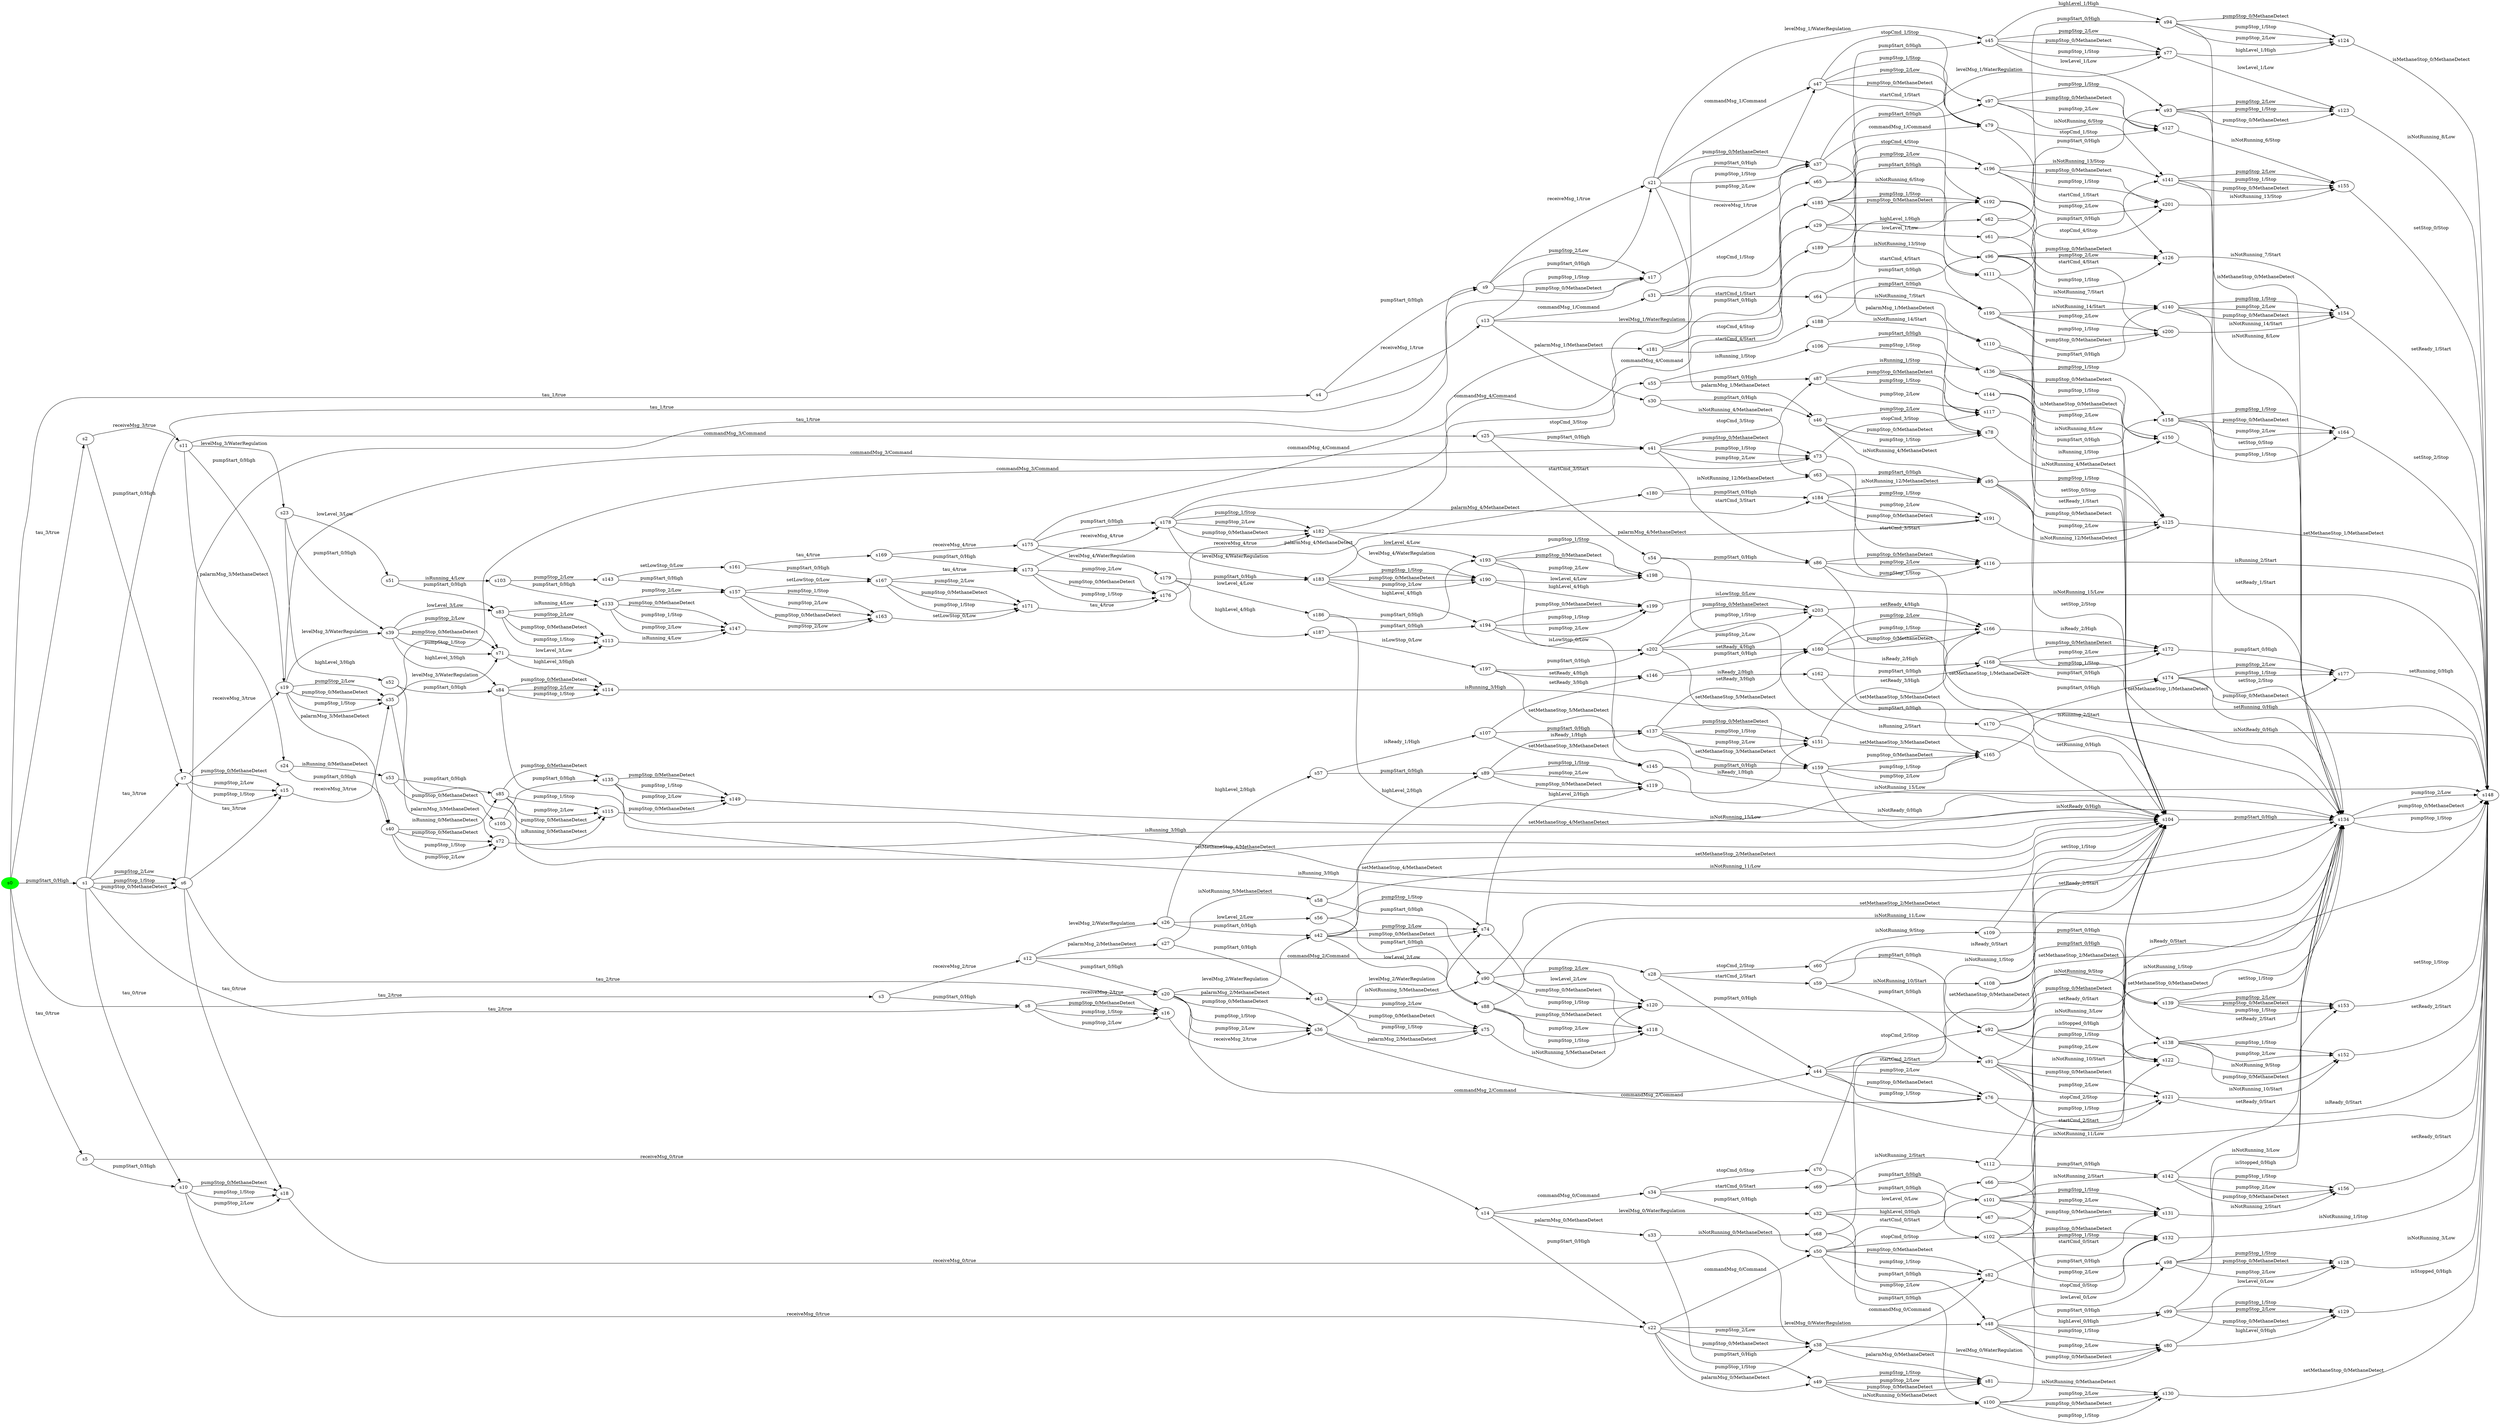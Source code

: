 digraph G {
rankdir=LR;
state0[ label = "s0", style=filled, color=green ];
state1 [ label = "s31" ];
state1 -> state2 [ label=" startCmd_1/Start " ];
state1 -> state3 [ label=" pumpStart_0/High " ];
state1 -> state4 [ label=" stopCmd_1/Stop " ];
state5 [ label = "s30" ];
state5 -> state6 [ label=" isNotRunning_4/MethaneDetect " ];
state5 -> state7 [ label=" pumpStart_0/High " ];
state8 [ label = "s33" ];
state8 -> state9 [ label=" isNotRunning_0/MethaneDetect " ];
state8 -> state10 [ label=" pumpStart_0/High " ];
state11 [ label = "s32" ];
state11 -> state12 [ label=" pumpStart_0/High " ];
state11 -> state13 [ label=" highLevel_0/High " ];
state11 -> state14 [ label=" lowLevel_0/Low " ];
state15 [ label = "s35" ];
state15 -> state16 [ label=" palarmMsg_3/MethaneDetect " ];
state15 -> state17 [ label=" levelMsg_3/WaterRegulation " ];
state15 -> state18 [ label=" commandMsg_3/Command " ];
state19 [ label = "s34" ];
state19 -> state20 [ label=" startCmd_0/Start " ];
state19 -> state21 [ label=" pumpStart_0/High " ];
state19 -> state22 [ label=" stopCmd_0/Stop " ];
state23 [ label = "s37" ];
state23 -> state24 [ label=" palarmMsg_1/MethaneDetect " ];
state23 -> state25 [ label=" levelMsg_1/WaterRegulation " ];
state23 -> state26 [ label=" commandMsg_1/Command " ];
state27 [ label = "s36" ];
state27 -> state28 [ label=" levelMsg_2/WaterRegulation " ];
state27 -> state29 [ label=" commandMsg_2/Command " ];
state27 -> state30 [ label=" palarmMsg_2/MethaneDetect " ];
state31 [ label = "s39" ];
state31 -> state32 [ label=" highLevel_3/High " ];
state31 -> state33 [ label=" lowLevel_3/Low " ];
state31 -> state17 [ label=" pumpStop_1/Stop " ];
state31 -> state17 [ label=" pumpStop_2/Low " ];
state31 -> state17 [ label=" pumpStop_0/MethaneDetect " ];
state34 [ label = "s38" ];
state34 -> state35 [ label=" levelMsg_0/WaterRegulation " ];
state34 -> state36 [ label=" commandMsg_0/Command " ];
state34 -> state37 [ label=" palarmMsg_0/MethaneDetect " ];
state0 -> state38 [ label=" tau_0/true " ];
state0 -> state39 [ label=" tau_2/true " ];
state0 -> state40 [ label=" tau_1/true " ];
state0 -> state41 [ label=" tau_3/true " ];
state0 -> state42 [ label=" pumpStart_0/High " ];
state42 [ label = "s1" ];
state42 -> state43 [ label=" tau_1/true " ];
state42 -> state44 [ label=" tau_2/true " ];
state42 -> state45 [ label=" tau_3/true " ];
state42 -> state46 [ label=" pumpStop_1/Stop " ];
state42 -> state46 [ label=" pumpStop_0/MethaneDetect " ];
state42 -> state46 [ label=" pumpStop_2/Low " ];
state42 -> state47 [ label=" tau_0/true " ];
state41 [ label = "s2" ];
state41 -> state45 [ label=" pumpStart_0/High " ];
state41 -> state48 [ label=" receiveMsg_3/true " ];
state39 [ label = "s3" ];
state39 -> state44 [ label=" pumpStart_0/High " ];
state39 -> state49 [ label=" receiveMsg_2/true " ];
state40 [ label = "s4" ];
state40 -> state43 [ label=" pumpStart_0/High " ];
state40 -> state50 [ label=" receiveMsg_1/true " ];
state38 [ label = "s5" ];
state38 -> state47 [ label=" pumpStart_0/High " ];
state38 -> state51 [ label=" receiveMsg_0/true " ];
state46 [ label = "s6" ];
state46 -> state52 [ label=" tau_1/true " ];
state46 -> state53 [ label=" tau_0/true " ];
state46 -> state54 [ label=" tau_2/true " ];
state46 -> state55 [ label=" tau_3/true " ];
state45 [ label = "s7" ];
state45 -> state55 [ label=" pumpStop_0/MethaneDetect " ];
state45 -> state55 [ label=" pumpStop_2/Low " ];
state45 -> state55 [ label=" pumpStop_1/Stop " ];
state45 -> state56 [ label=" receiveMsg_3/true " ];
state44 [ label = "s8" ];
state44 -> state57 [ label=" receiveMsg_2/true " ];
state44 -> state54 [ label=" pumpStop_2/Low " ];
state44 -> state54 [ label=" pumpStop_0/MethaneDetect " ];
state44 -> state54 [ label=" pumpStop_1/Stop " ];
state43 [ label = "s9" ];
state43 -> state58 [ label=" receiveMsg_1/true " ];
state43 -> state52 [ label=" pumpStop_2/Low " ];
state43 -> state52 [ label=" pumpStop_1/Stop " ];
state43 -> state52 [ label=" pumpStop_0/MethaneDetect " ];
state59 [ label = "s40" ];
state59 -> state60 [ label=" isRunning_0/MethaneDetect " ];
state59 -> state16 [ label=" pumpStop_2/Low " ];
state59 -> state16 [ label=" pumpStop_0/MethaneDetect " ];
state59 -> state16 [ label=" pumpStop_1/Stop " ];
state61 [ label = "s42" ];
state61 -> state28 [ label=" pumpStop_1/Stop " ];
state61 -> state28 [ label=" pumpStop_2/Low " ];
state61 -> state28 [ label=" pumpStop_0/MethaneDetect " ];
state61 -> state62 [ label=" highLevel_2/High " ];
state61 -> state63 [ label=" lowLevel_2/Low " ];
state64 [ label = "s41" ];
state64 -> state65 [ label=" stopCmd_3/Stop " ];
state64 -> state66 [ label=" startCmd_3/Start " ];
state64 -> state18 [ label=" pumpStop_2/Low " ];
state64 -> state18 [ label=" pumpStop_0/MethaneDetect " ];
state64 -> state18 [ label=" pumpStop_1/Stop " ];
state67 [ label = "s44" ];
state67 -> state68 [ label=" startCmd_2/Start " ];
state67 -> state29 [ label=" pumpStop_1/Stop " ];
state67 -> state29 [ label=" pumpStop_2/Low " ];
state67 -> state29 [ label=" pumpStop_0/MethaneDetect " ];
state67 -> state69 [ label=" stopCmd_2/Stop " ];
state70 [ label = "s43" ];
state70 -> state71 [ label=" isNotRunning_5/MethaneDetect " ];
state70 -> state30 [ label=" pumpStop_1/Stop " ];
state70 -> state30 [ label=" pumpStop_2/Low " ];
state70 -> state30 [ label=" pumpStop_0/MethaneDetect " ];
state7 [ label = "s46" ];
state7 -> state24 [ label=" pumpStop_2/Low " ];
state7 -> state24 [ label=" pumpStop_0/MethaneDetect " ];
state7 -> state24 [ label=" pumpStop_1/Stop " ];
state7 -> state72 [ label=" isNotRunning_4/MethaneDetect " ];
state73 [ label = "s45" ];
state73 -> state74 [ label=" lowLevel_1/Low " ];
state73 -> state25 [ label=" pumpStop_0/MethaneDetect " ];
state73 -> state25 [ label=" pumpStop_1/Stop " ];
state73 -> state25 [ label=" pumpStop_2/Low " ];
state73 -> state75 [ label=" highLevel_1/High " ];
state12 [ label = "s48" ];
state12 -> state35 [ label=" pumpStop_1/Stop " ];
state12 -> state35 [ label=" pumpStop_2/Low " ];
state12 -> state35 [ label=" pumpStop_0/MethaneDetect " ];
state12 -> state76 [ label=" highLevel_0/High " ];
state12 -> state77 [ label=" lowLevel_0/Low " ];
state3 [ label = "s47" ];
state3 -> state78 [ label=" stopCmd_1/Stop " ];
state3 -> state79 [ label=" startCmd_1/Start " ];
state3 -> state26 [ label=" pumpStop_2/Low " ];
state3 -> state26 [ label=" pumpStop_0/MethaneDetect " ];
state3 -> state26 [ label=" pumpStop_1/Stop " ];
state10 [ label = "s49" ];
state10 -> state80 [ label=" isNotRunning_0/MethaneDetect " ];
state10 -> state37 [ label=" pumpStop_1/Stop " ];
state10 -> state37 [ label=" pumpStop_2/Low " ];
state10 -> state37 [ label=" pumpStop_0/MethaneDetect " ];
state81 [ label = "s51" ];
state81 -> state82 [ label=" isRunning_4/Low " ];
state81 -> state33 [ label=" pumpStart_0/High " ];
state21 [ label = "s50" ];
state21 -> state36 [ label=" pumpStop_2/Low " ];
state21 -> state36 [ label=" pumpStop_0/MethaneDetect " ];
state21 -> state36 [ label=" pumpStop_1/Stop " ];
state21 -> state83 [ label=" startCmd_0/Start " ];
state21 -> state84 [ label=" stopCmd_0/Stop " ];
state85 [ label = "s53" ];
state85 -> state86 [ label=" pumpStop_0/MethaneDetect " ];
state85 -> state60 [ label=" pumpStart_0/High " ];
state87 [ label = "s52" ];
state87 -> state32 [ label=" pumpStart_0/High " ];
state87 -> state88 [ label=" isRunning_3/High " ];
state89 [ label = "s55" ];
state89 -> state65 [ label=" pumpStart_0/High " ];
state89 -> state90 [ label=" isRunning_1/Stop " ];
state91 [ label = "s54" ];
state91 -> state66 [ label=" pumpStart_0/High " ];
state91 -> state88 [ label=" isRunning_2/Start " ];
state92 [ label = "s57" ];
state92 -> state62 [ label=" pumpStart_0/High " ];
state92 -> state93 [ label=" isReady_1/High " ];
state94 [ label = "s202" ];
state94 -> state95 [ label=" setMethaneStop_5/MethaneDetect " ];
state94 -> state96 [ label=" setReady_4/High " ];
state94 -> state97 [ label=" pumpStop_1/Stop " ];
state94 -> state97 [ label=" pumpStop_2/Low " ];
state94 -> state97 [ label=" pumpStop_0/MethaneDetect " ];
state98 [ label = "s56" ];
state98 -> state88 [ label=" isNotRunning_11/Low " ];
state98 -> state63 [ label=" pumpStart_0/High " ];
state99 [ label = "s201" ];
state99 -> state100 [ label=" isNotRunning_13/Stop " ];
state101 [ label = "s59" ];
state101 -> state68 [ label=" pumpStart_0/High " ];
state101 -> state88 [ label=" isReady_0/Start " ];
state101 -> state102 [ label=" isNotRunning_10/Start " ];
state97 [ label = "s203" ];
state97 -> state103 [ label=" setMethaneStop_5/MethaneDetect " ];
state97 -> state104 [ label=" setReady_4/High " ];
state105 [ label = "s58" ];
state105 -> state71 [ label=" pumpStart_0/High " ];
state105 -> state88 [ label=" setMethaneStop_2/MethaneDetect " ];
state106 [ label = "s200" ];
state106 -> state107 [ label=" isNotRunning_14/Start " ];
state108 [ label = "s60" ];
state108 -> state69 [ label=" pumpStart_0/High " ];
state108 -> state109 [ label=" isNotRunning_9/Stop " ];
state110 [ label = "s62" ];
state110 -> state75 [ label=" pumpStart_0/High " ];
state110 -> state88 [ label=" isMethaneStop_0/MethaneDetect " ];
state111 [ label = "s61" ];
state111 -> state88 [ label=" isNotRunning_8/Low " ];
state111 -> state74 [ label=" pumpStart_0/High " ];
state2 [ label = "s64" ];
state2 -> state79 [ label=" pumpStart_0/High " ];
state2 -> state112 [ label=" isNotRunning_7/Start " ];
state6 [ label = "s63" ];
state6 -> state72 [ label=" pumpStart_0/High " ];
state6 -> state88 [ label=" setMethaneStop_1/MethaneDetect " ];
state14 [ label = "s66" ];
state14 -> state77 [ label=" pumpStart_0/High " ];
state14 -> state88 [ label=" isNotRunning_3/Low " ];
state4 [ label = "s65" ];
state4 -> state78 [ label=" pumpStart_0/High " ];
state4 -> state113 [ label=" isNotRunning_6/Stop " ];
state9 [ label = "s68" ];
state9 -> state80 [ label=" pumpStart_0/High " ];
state9 -> state88 [ label=" setMethaneStop_0/MethaneDetect " ];
state13 [ label = "s67" ];
state13 -> state76 [ label=" pumpStart_0/High " ];
state13 -> state88 [ label=" isStopped_0/High " ];
state20 [ label = "s69" ];
state20 -> state114 [ label=" isNotRunning_2/Start " ];
state20 -> state83 [ label=" pumpStart_0/High " ];
state112 [ label = "s110" ];
state112 -> state88 [ label=" setReady_1/Start " ];
state112 -> state115 [ label=" pumpStart_0/High " ];
state114 [ label = "s112" ];
state114 -> state88 [ label=" setReady_0/Start " ];
state114 -> state116 [ label=" pumpStart_0/High " ];
state113 [ label = "s111" ];
state113 -> state88 [ label=" setStop_0/Stop " ];
state113 -> state117 [ label=" pumpStart_0/High " ];
state17 [ label = "s71" ];
state17 -> state118 [ label=" highLevel_3/High " ];
state17 -> state119 [ label=" lowLevel_3/Low " ];
state22 [ label = "s70" ];
state22 -> state88 [ label=" isNotRunning_1/Stop " ];
state22 -> state84 [ label=" pumpStart_0/High " ];
state18 [ label = "s73" ];
state18 -> state120 [ label=" stopCmd_3/Stop " ];
state18 -> state121 [ label=" startCmd_3/Start " ];
state16 [ label = "s72" ];
state16 -> state122 [ label=" isRunning_0/MethaneDetect " ];
state30 [ label = "s75" ];
state30 -> state123 [ label=" isNotRunning_5/MethaneDetect " ];
state93 [ label = "s107" ];
state93 -> state124 [ label=" setReady_3/High " ];
state93 -> state125 [ label=" setMethaneStop_3/MethaneDetect " ];
state93 -> state126 [ label=" pumpStart_0/High " ];
state28 [ label = "s74" ];
state28 -> state127 [ label=" lowLevel_2/Low " ];
state28 -> state128 [ label=" highLevel_2/High " ];
state90 [ label = "s106" ];
state90 -> state129 [ label=" pumpStart_0/High " ];
state90 -> state130 [ label=" pumpStop_1/Stop " ];
state109 [ label = "s109" ];
state109 -> state88 [ label=" setStop_1/Stop " ];
state109 -> state131 [ label=" pumpStart_0/High " ];
state25 [ label = "s77" ];
state25 -> state132 [ label=" highLevel_1/High " ];
state25 -> state133 [ label=" lowLevel_1/Low " ];
state29 [ label = "s76" ];
state29 -> state134 [ label=" stopCmd_2/Stop " ];
state29 -> state135 [ label=" startCmd_2/Start " ];
state102 [ label = "s108" ];
state102 -> state88 [ label=" setReady_2/Start " ];
state102 -> state136 [ label=" pumpStart_0/High " ];
state82 [ label = "s103" ];
state82 -> state137 [ label=" pumpStop_2/Low " ];
state82 -> state138 [ label=" pumpStart_0/High " ];
state26 [ label = "s79" ];
state26 -> state139 [ label=" startCmd_1/Start " ];
state26 -> state140 [ label=" stopCmd_1/Stop " ];
state24 [ label = "s78" ];
state24 -> state141 [ label=" isNotRunning_4/MethaneDetect " ];
state84 [ label = "s102" ];
state84 -> state142 [ label=" pumpStop_1/Stop " ];
state84 -> state142 [ label=" pumpStop_2/Low " ];
state84 -> state142 [ label=" pumpStop_0/MethaneDetect " ];
state84 -> state143 [ label=" isNotRunning_1/Stop " ];
state86 [ label = "s105" ];
state86 -> state88 [ label=" setMethaneStop_4/MethaneDetect " ];
state86 -> state144 [ label=" pumpStart_0/High " ];
state88 [ label = "s104" ];
state88 -> state143 [ label=" pumpStart_0/High " ];
state35 [ label = "s80" ];
state35 -> state145 [ label=" lowLevel_0/Low " ];
state35 -> state146 [ label=" highLevel_0/High " ];
state83 [ label = "s101" ];
state83 -> state147 [ label=" pumpStop_1/Stop " ];
state83 -> state147 [ label=" pumpStop_2/Low " ];
state83 -> state147 [ label=" pumpStop_0/MethaneDetect " ];
state83 -> state116 [ label=" isNotRunning_2/Start " ];
state80 [ label = "s100" ];
state80 -> state148 [ label=" pumpStop_1/Stop " ];
state80 -> state148 [ label=" pumpStop_2/Low " ];
state80 -> state148 [ label=" pumpStop_0/MethaneDetect " ];
state80 -> state143 [ label=" setMethaneStop_0/MethaneDetect " ];
state36 [ label = "s82" ];
state36 -> state142 [ label=" stopCmd_0/Stop " ];
state36 -> state147 [ label=" startCmd_0/Start " ];
state37 [ label = "s81" ];
state37 -> state148 [ label=" isNotRunning_0/MethaneDetect " ];
state32 [ label = "s84" ];
state32 -> state118 [ label=" pumpStop_2/Low " ];
state32 -> state118 [ label=" pumpStop_1/Stop " ];
state32 -> state118 [ label=" pumpStop_0/MethaneDetect " ];
state32 -> state143 [ label=" isRunning_3/High " ];
state33 [ label = "s83" ];
state33 -> state138 [ label=" isRunning_4/Low " ];
state33 -> state119 [ label=" pumpStop_2/Low " ];
state33 -> state119 [ label=" pumpStop_0/MethaneDetect " ];
state33 -> state119 [ label=" pumpStop_1/Stop " ];
state66 [ label = "s86" ];
state66 -> state121 [ label=" pumpStop_1/Stop " ];
state66 -> state121 [ label=" pumpStop_0/MethaneDetect " ];
state66 -> state121 [ label=" pumpStop_2/Low " ];
state66 -> state143 [ label=" isRunning_2/Start " ];
state60 [ label = "s85" ];
state60 -> state122 [ label=" pumpStop_1/Stop " ];
state60 -> state122 [ label=" pumpStop_2/Low " ];
state60 -> state122 [ label=" pumpStop_0/MethaneDetect " ];
state60 -> state144 [ label=" pumpStop_0/MethaneDetect " ];
state63 [ label = "s88" ];
state63 -> state143 [ label=" isNotRunning_11/Low " ];
state63 -> state127 [ label=" pumpStop_0/MethaneDetect " ];
state63 -> state127 [ label=" pumpStop_2/Low " ];
state63 -> state127 [ label=" pumpStop_1/Stop " ];
state65 [ label = "s87" ];
state65 -> state129 [ label=" isRunning_1/Stop " ];
state65 -> state120 [ label=" pumpStop_1/Stop " ];
state65 -> state120 [ label=" pumpStop_2/Low " ];
state65 -> state120 [ label=" pumpStop_0/MethaneDetect " ];
state62 [ label = "s89" ];
state62 -> state126 [ label=" isReady_1/High " ];
state62 -> state128 [ label=" pumpStop_2/Low " ];
state62 -> state128 [ label=" pumpStop_0/MethaneDetect " ];
state62 -> state128 [ label=" pumpStop_1/Stop " ];
state142 [ label = "s132" ];
state142 -> state149 [ label=" isNotRunning_1/Stop " ];
state147 [ label = "s131" ];
state147 -> state150 [ label=" isNotRunning_2/Start " ];
state143 [ label = "s134" ];
state143 -> state149 [ label=" pumpStop_2/Low " ];
state143 -> state149 [ label=" pumpStop_0/MethaneDetect " ];
state143 -> state149 [ label=" pumpStop_1/Stop " ];
state68 [ label = "s91" ];
state68 -> state143 [ label=" isReady_0/Start " ];
state68 -> state136 [ label=" isNotRunning_10/Start " ];
state68 -> state135 [ label=" pumpStop_0/MethaneDetect " ];
state68 -> state135 [ label=" pumpStop_2/Low " ];
state68 -> state135 [ label=" pumpStop_1/Stop " ];
state138 [ label = "s133" ];
state138 -> state151 [ label=" pumpStop_0/MethaneDetect " ];
state138 -> state151 [ label=" pumpStop_1/Stop " ];
state138 -> state151 [ label=" pumpStop_2/Low " ];
state138 -> state152 [ label=" pumpStop_2/Low " ];
state71 [ label = "s90" ];
state71 -> state123 [ label=" pumpStop_1/Stop " ];
state71 -> state123 [ label=" pumpStop_2/Low " ];
state71 -> state123 [ label=" pumpStop_0/MethaneDetect " ];
state71 -> state143 [ label=" setMethaneStop_2/MethaneDetect " ];
state74 [ label = "s93" ];
state74 -> state143 [ label=" isNotRunning_8/Low " ];
state74 -> state133 [ label=" pumpStop_0/MethaneDetect " ];
state74 -> state133 [ label=" pumpStop_2/Low " ];
state74 -> state133 [ label=" pumpStop_1/Stop " ];
state69 [ label = "s92" ];
state69 -> state134 [ label=" pumpStop_2/Low " ];
state69 -> state134 [ label=" pumpStop_0/MethaneDetect " ];
state69 -> state134 [ label=" pumpStop_1/Stop " ];
state69 -> state131 [ label=" isNotRunning_9/Stop " ];
state72 [ label = "s95" ];
state72 -> state143 [ label=" setMethaneStop_1/MethaneDetect " ];
state72 -> state141 [ label=" pumpStop_2/Low " ];
state72 -> state141 [ label=" pumpStop_1/Stop " ];
state72 -> state141 [ label=" pumpStop_0/MethaneDetect " ];
state148 [ label = "s130" ];
state148 -> state149 [ label=" setMethaneStop_0/MethaneDetect " ];
state75 [ label = "s94" ];
state75 -> state132 [ label=" pumpStop_2/Low " ];
state75 -> state132 [ label=" pumpStop_0/MethaneDetect " ];
state75 -> state132 [ label=" pumpStop_1/Stop " ];
state75 -> state143 [ label=" isMethaneStop_0/MethaneDetect " ];
state78 [ label = "s97" ];
state78 -> state117 [ label=" isNotRunning_6/Stop " ];
state78 -> state140 [ label=" pumpStop_1/Stop " ];
state78 -> state140 [ label=" pumpStop_0/MethaneDetect " ];
state78 -> state140 [ label=" pumpStop_2/Low " ];
state146 [ label = "s129" ];
state146 -> state149 [ label=" isStopped_0/High " ];
state145 [ label = "s128" ];
state145 -> state149 [ label=" isNotRunning_3/Low " ];
state79 [ label = "s96" ];
state79 -> state139 [ label=" pumpStop_1/Stop " ];
state79 -> state139 [ label=" pumpStop_2/Low " ];
state79 -> state139 [ label=" pumpStop_0/MethaneDetect " ];
state79 -> state115 [ label=" isNotRunning_7/Start " ];
state76 [ label = "s99" ];
state76 -> state143 [ label=" isStopped_0/High " ];
state76 -> state146 [ label=" pumpStop_0/MethaneDetect " ];
state76 -> state146 [ label=" pumpStop_2/Low " ];
state76 -> state146 [ label=" pumpStop_1/Stop " ];
state77 [ label = "s98" ];
state77 -> state145 [ label=" pumpStop_1/Stop " ];
state77 -> state145 [ label=" pumpStop_2/Low " ];
state77 -> state145 [ label=" pumpStop_0/MethaneDetect " ];
state77 -> state143 [ label=" isNotRunning_3/Low " ];
state141 [ label = "s125" ];
state141 -> state149 [ label=" setMethaneStop_1/MethaneDetect " ];
state132 [ label = "s124" ];
state132 -> state149 [ label=" isMethaneStop_0/MethaneDetect " ];
state140 [ label = "s127" ];
state140 -> state100 [ label=" isNotRunning_6/Stop " ];
state139 [ label = "s126" ];
state139 -> state107 [ label=" isNotRunning_7/Start " ];
state135 [ label = "s121" ];
state135 -> state153 [ label=" isNotRunning_10/Start " ];
state135 -> state149 [ label=" isReady_0/Start " ];
state123 [ label = "s120" ];
state123 -> state149 [ label=" setMethaneStop_2/MethaneDetect " ];
state133 [ label = "s123" ];
state133 -> state149 [ label=" isNotRunning_8/Low " ];
state134 [ label = "s122" ];
state134 -> state154 [ label=" isNotRunning_9/Stop " ];
state127 [ label = "s118" ];
state127 -> state149 [ label=" isNotRunning_11/Low " ];
state120 [ label = "s117" ];
state120 -> state155 [ label=" isRunning_1/Stop " ];
state128 [ label = "s119" ];
state128 -> state156 [ label=" isReady_1/High " ];
state118 [ label = "s114" ];
state118 -> state149 [ label=" isRunning_3/High " ];
state119 [ label = "s113" ];
state119 -> state151 [ label=" isRunning_4/Low " ];
state121 [ label = "s116" ];
state121 -> state149 [ label=" isRunning_2/Start " ];
state122 [ label = "s115" ];
state122 -> state157 [ label=" pumpStop_0/MethaneDetect " ];
state107 [ label = "s154" ];
state107 -> state149 [ label=" setReady_1/Start " ];
state154 [ label = "s153" ];
state154 -> state149 [ label=" setStop_1/Stop " ];
state150 [ label = "s156" ];
state150 -> state149 [ label=" setReady_0/Start " ];
state100 [ label = "s155" ];
state100 -> state149 [ label=" setStop_0/Stop " ];
state155 [ label = "s150" ];
state155 -> state158 [ label=" pumpStop_1/Stop " ];
state153 [ label = "s152" ];
state153 -> state149 [ label=" setReady_2/Start " ];
state156 [ label = "s151" ];
state156 -> state103 [ label=" setMethaneStop_3/MethaneDetect " ];
state156 -> state104 [ label=" setReady_3/High " ];
state151 [ label = "s147" ];
state151 -> state159 [ label=" pumpStop_2/Low " ];
state124 [ label = "s146" ];
state124 -> state96 [ label=" pumpStart_0/High " ];
state124 -> state160 [ label=" isReady_2/High " ];
state157 [ label = "s149" ];
state157 -> state149 [ label=" setMethaneStop_4/MethaneDetect " ];
state149 [ label = "s148" ];
state137 [ label = "s143" ];
state137 -> state152 [ label=" pumpStart_0/High " ];
state137 -> state161 [ label=" setLowStop_0/Low " ];
state116 [ label = "s142" ];
state116 -> state143 [ label=" setReady_0/Start " ];
state116 -> state150 [ label=" pumpStop_1/Stop " ];
state116 -> state150 [ label=" pumpStop_2/Low " ];
state116 -> state150 [ label=" pumpStop_0/MethaneDetect " ];
state125 [ label = "s145" ];
state125 -> state88 [ label=" isNotReady_0/High " ];
state125 -> state95 [ label=" pumpStart_0/High " ];
state130 [ label = "s144" ];
state130 -> state162 [ label=" pumpStart_0/High " ];
state130 -> state88 [ label=" setStop_2/Stop " ];
state117 [ label = "s141" ];
state117 -> state100 [ label=" pumpStop_1/Stop " ];
state117 -> state100 [ label=" pumpStop_0/MethaneDetect " ];
state117 -> state100 [ label=" pumpStop_2/Low " ];
state117 -> state143 [ label=" setStop_0/Stop " ];
state115 [ label = "s140" ];
state115 -> state143 [ label=" setReady_1/Start " ];
state115 -> state107 [ label=" pumpStop_2/Low " ];
state115 -> state107 [ label=" pumpStop_0/MethaneDetect " ];
state115 -> state107 [ label=" pumpStop_1/Stop " ];
state131 [ label = "s139" ];
state131 -> state143 [ label=" setStop_1/Stop " ];
state131 -> state154 [ label=" pumpStop_0/MethaneDetect " ];
state131 -> state154 [ label=" pumpStop_1/Stop " ];
state131 -> state154 [ label=" pumpStop_2/Low " ];
state129 [ label = "s136" ];
state129 -> state155 [ label=" pumpStop_1/Stop " ];
state129 -> state155 [ label=" pumpStop_2/Low " ];
state129 -> state155 [ label=" pumpStop_0/MethaneDetect " ];
state129 -> state162 [ label=" pumpStop_1/Stop " ];
state144 [ label = "s135" ];
state144 -> state157 [ label=" pumpStop_2/Low " ];
state144 -> state157 [ label=" pumpStop_0/MethaneDetect " ];
state144 -> state157 [ label=" pumpStop_1/Stop " ];
state144 -> state143 [ label=" setMethaneStop_4/MethaneDetect " ];
state136 [ label = "s138" ];
state136 -> state143 [ label=" setReady_2/Start " ];
state136 -> state153 [ label=" pumpStop_1/Stop " ];
state136 -> state153 [ label=" pumpStop_2/Low " ];
state136 -> state153 [ label=" pumpStop_0/MethaneDetect " ];
state126 [ label = "s137" ];
state126 -> state156 [ label=" pumpStop_1/Stop " ];
state126 -> state156 [ label=" pumpStop_2/Low " ];
state126 -> state156 [ label=" pumpStop_0/MethaneDetect " ];
state126 -> state95 [ label=" setMethaneStop_3/MethaneDetect " ];
state126 -> state96 [ label=" setReady_3/High " ];
state163 [ label = "s170" ];
state163 -> state88 [ label=" setRunning_0/High " ];
state163 -> state164 [ label=" pumpStart_0/High " ];
state165 [ label = "s176" ];
state165 -> state166 [ label=" receiveMsg_4/true " ];
state167 [ label = "s175" ];
state167 -> state168 [ label=" pumpStart_0/High " ];
state167 -> state169 [ label=" palarmMsg_4/MethaneDetect " ];
state167 -> state170 [ label=" commandMsg_4/Command " ];
state167 -> state171 [ label=" levelMsg_4/WaterRegulation " ];
state168 [ label = "s178" ];
state168 -> state172 [ label=" palarmMsg_4/MethaneDetect " ];
state168 -> state173 [ label=" levelMsg_4/WaterRegulation " ];
state168 -> state174 [ label=" commandMsg_4/Command " ];
state168 -> state166 [ label=" pumpStop_2/Low " ];
state168 -> state166 [ label=" pumpStop_0/MethaneDetect " ];
state168 -> state166 [ label=" pumpStop_1/Stop " ];
state175 [ label = "s177" ];
state175 -> state149 [ label=" setRunning_0/High " ];
state176 [ label = "s172" ];
state176 -> state175 [ label=" pumpStart_0/High " ];
state177 [ label = "s171" ];
state177 -> state165 [ label=" tau_4/true " ];
state164 [ label = "s174" ];
state164 -> state143 [ label=" setRunning_0/High " ];
state164 -> state175 [ label=" pumpStop_1/Stop " ];
state164 -> state175 [ label=" pumpStop_0/MethaneDetect " ];
state164 -> state175 [ label=" pumpStop_2/Low " ];
state178 [ label = "s173" ];
state178 -> state168 [ label=" receiveMsg_4/true " ];
state178 -> state165 [ label=" pumpStop_2/Low " ];
state178 -> state165 [ label=" pumpStop_0/MethaneDetect " ];
state178 -> state165 [ label=" pumpStop_1/Stop " ];
state179 [ label = "s169" ];
state179 -> state178 [ label=" pumpStart_0/High " ];
state179 -> state167 [ label=" receiveMsg_4/true " ];
state180 [ label = "s168" ];
state180 -> state164 [ label=" pumpStart_0/High " ];
state180 -> state176 [ label=" pumpStop_1/Stop " ];
state180 -> state176 [ label=" pumpStop_0/MethaneDetect " ];
state180 -> state176 [ label=" pumpStop_2/Low " ];
state103 [ label = "s165" ];
state103 -> state149 [ label=" isNotReady_0/High " ];
state158 [ label = "s164" ];
state158 -> state149 [ label=" setStop_2/Stop " ];
state181 [ label = "s167" ];
state181 -> state177 [ label=" pumpStop_2/Low " ];
state181 -> state177 [ label=" pumpStop_0/MethaneDetect " ];
state181 -> state177 [ label=" pumpStop_1/Stop " ];
state181 -> state178 [ label=" tau_4/true " ];
state104 [ label = "s166" ];
state104 -> state176 [ label=" isReady_2/High " ];
state161 [ label = "s161" ];
state161 -> state181 [ label=" pumpStart_0/High " ];
state161 -> state179 [ label=" tau_4/true " ];
state96 [ label = "s160" ];
state96 -> state180 [ label=" isReady_2/High " ];
state96 -> state104 [ label=" pumpStop_0/MethaneDetect " ];
state96 -> state104 [ label=" pumpStop_2/Low " ];
state96 -> state104 [ label=" pumpStop_1/Stop " ];
state159 [ label = "s163" ];
state159 -> state177 [ label=" setLowStop_0/Low " ];
state160 [ label = "s162" ];
state160 -> state163 [ label=" pumpStart_0/High " ];
state160 -> state180 [ label=" pumpStart_0/High " ];
state162 [ label = "s158" ];
state162 -> state143 [ label=" setStop_2/Stop " ];
state162 -> state158 [ label=" pumpStop_1/Stop " ];
state162 -> state158 [ label=" pumpStop_0/MethaneDetect " ];
state162 -> state158 [ label=" pumpStop_2/Low " ];
state152 [ label = "s157" ];
state152 -> state181 [ label=" setLowStop_0/Low " ];
state152 -> state159 [ label=" pumpStop_1/Stop " ];
state152 -> state159 [ label=" pumpStop_2/Low " ];
state152 -> state159 [ label=" pumpStop_0/MethaneDetect " ];
state95 [ label = "s159" ];
state95 -> state103 [ label=" pumpStop_0/MethaneDetect " ];
state95 -> state103 [ label=" pumpStop_1/Stop " ];
state95 -> state103 [ label=" pumpStop_2/Low " ];
state95 -> state143 [ label=" isNotReady_0/High " ];
state182 [ label = "s190" ];
state182 -> state183 [ label=" highLevel_4/High " ];
state182 -> state184 [ label=" lowLevel_4/Low " ];
state185 [ label = "s192" ];
state185 -> state106 [ label=" startCmd_4/Start " ];
state185 -> state99 [ label=" stopCmd_4/Stop " ];
state186 [ label = "s191" ];
state186 -> state141 [ label=" isNotRunning_12/MethaneDetect " ];
state184 [ label = "s198" ];
state184 -> state149 [ label=" isNotRunning_15/Low " ];
state187 [ label = "s197" ];
state187 -> state124 [ label=" setReady_4/High " ];
state187 -> state125 [ label=" setMethaneStop_5/MethaneDetect " ];
state187 -> state94 [ label=" pumpStart_0/High " ];
state183 [ label = "s199" ];
state183 -> state97 [ label=" isLowStop_0/Low " ];
state188 [ label = "s194" ];
state188 -> state94 [ label=" isLowStop_0/Low " ];
state188 -> state183 [ label=" pumpStop_2/Low " ];
state188 -> state183 [ label=" pumpStop_0/MethaneDetect " ];
state188 -> state183 [ label=" pumpStop_1/Stop " ];
state189 [ label = "s193" ];
state189 -> state143 [ label=" isNotRunning_15/Low " ];
state189 -> state184 [ label=" pumpStop_0/MethaneDetect " ];
state189 -> state184 [ label=" pumpStop_2/Low " ];
state189 -> state184 [ label=" pumpStop_1/Stop " ];
state190 [ label = "s196" ];
state190 -> state99 [ label=" pumpStop_1/Stop " ];
state190 -> state99 [ label=" pumpStop_2/Low " ];
state190 -> state99 [ label=" pumpStop_0/MethaneDetect " ];
state190 -> state117 [ label=" isNotRunning_13/Stop " ];
state191 [ label = "s195" ];
state191 -> state106 [ label=" pumpStop_1/Stop " ];
state191 -> state106 [ label=" pumpStop_0/MethaneDetect " ];
state191 -> state106 [ label=" pumpStop_2/Low " ];
state191 -> state115 [ label=" isNotRunning_14/Start " ];
state170 [ label = "s181" ];
state170 -> state174 [ label=" pumpStart_0/High " ];
state170 -> state192 [ label=" stopCmd_4/Stop " ];
state170 -> state193 [ label=" startCmd_4/Start " ];
state169 [ label = "s180" ];
state169 -> state6 [ label=" isNotRunning_12/MethaneDetect " ];
state169 -> state172 [ label=" pumpStart_0/High " ];
state194 [ label = "s187" ];
state194 -> state188 [ label=" pumpStart_0/High " ];
state194 -> state187 [ label=" isLowStop_0/Low " ];
state195 [ label = "s186" ];
state195 -> state88 [ label=" isNotRunning_15/Low " ];
state195 -> state189 [ label=" pumpStart_0/High " ];
state192 [ label = "s189" ];
state192 -> state113 [ label=" isNotRunning_13/Stop " ];
state192 -> state190 [ label=" pumpStart_0/High " ];
state193 [ label = "s188" ];
state193 -> state112 [ label=" isNotRunning_14/Start " ];
state193 -> state191 [ label=" pumpStart_0/High " ];
state173 [ label = "s183" ];
state173 -> state188 [ label=" highLevel_4/High " ];
state173 -> state189 [ label=" lowLevel_4/Low " ];
state173 -> state182 [ label=" pumpStop_1/Stop " ];
state173 -> state182 [ label=" pumpStop_0/MethaneDetect " ];
state173 -> state182 [ label=" pumpStop_2/Low " ];
state166 [ label = "s182" ];
state166 -> state186 [ label=" palarmMsg_4/MethaneDetect " ];
state166 -> state182 [ label=" levelMsg_4/WaterRegulation " ];
state166 -> state185 [ label=" commandMsg_4/Command " ];
state174 [ label = "s185" ];
state174 -> state190 [ label=" stopCmd_4/Stop " ];
state174 -> state191 [ label=" startCmd_4/Start " ];
state174 -> state185 [ label=" pumpStop_0/MethaneDetect " ];
state174 -> state185 [ label=" pumpStop_2/Low " ];
state174 -> state185 [ label=" pumpStop_1/Stop " ];
state172 [ label = "s184" ];
state172 -> state72 [ label=" isNotRunning_12/MethaneDetect " ];
state172 -> state186 [ label=" pumpStop_0/MethaneDetect " ];
state172 -> state186 [ label=" pumpStop_1/Stop " ];
state172 -> state186 [ label=" pumpStop_2/Low " ];
state171 [ label = "s179" ];
state171 -> state194 [ label=" highLevel_4/High " ];
state171 -> state173 [ label=" pumpStart_0/High " ];
state171 -> state195 [ label=" lowLevel_4/Low " ];
state48 [ label = "s11" ];
state48 -> state196 [ label=" palarmMsg_3/MethaneDetect " ];
state48 -> state197 [ label=" levelMsg_3/WaterRegulation " ];
state48 -> state198 [ label=" commandMsg_3/Command " ];
state48 -> state56 [ label=" pumpStart_0/High " ];
state47 [ label = "s10" ];
state47 -> state199 [ label=" receiveMsg_0/true " ];
state47 -> state53 [ label=" pumpStop_2/Low " ];
state47 -> state53 [ label=" pumpStop_0/MethaneDetect " ];
state47 -> state53 [ label=" pumpStop_1/Stop " ];
state50 [ label = "s13" ];
state50 -> state5 [ label=" palarmMsg_1/MethaneDetect " ];
state50 -> state200 [ label=" levelMsg_1/WaterRegulation " ];
state50 -> state1 [ label=" commandMsg_1/Command " ];
state50 -> state58 [ label=" pumpStart_0/High " ];
state49 [ label = "s12" ];
state49 -> state57 [ label=" pumpStart_0/High " ];
state49 -> state201 [ label=" palarmMsg_2/MethaneDetect " ];
state49 -> state202 [ label=" levelMsg_2/WaterRegulation " ];
state49 -> state203 [ label=" commandMsg_2/Command " ];
state55 [ label = "s15" ];
state55 -> state15 [ label=" receiveMsg_3/true " ];
state51 [ label = "s14" ];
state51 -> state199 [ label=" pumpStart_0/High " ];
state51 -> state8 [ label=" palarmMsg_0/MethaneDetect " ];
state51 -> state11 [ label=" levelMsg_0/WaterRegulation " ];
state51 -> state19 [ label=" commandMsg_0/Command " ];
state52 [ label = "s17" ];
state52 -> state23 [ label=" receiveMsg_1/true " ];
state54 [ label = "s16" ];
state54 -> state27 [ label=" receiveMsg_2/true " ];
state56 [ label = "s19" ];
state56 -> state59 [ label=" palarmMsg_3/MethaneDetect " ];
state56 -> state64 [ label=" commandMsg_3/Command " ];
state56 -> state31 [ label=" levelMsg_3/WaterRegulation " ];
state56 -> state15 [ label=" pumpStop_1/Stop " ];
state56 -> state15 [ label=" pumpStop_2/Low " ];
state56 -> state15 [ label=" pumpStop_0/MethaneDetect " ];
state53 [ label = "s18" ];
state53 -> state34 [ label=" receiveMsg_0/true " ];
state57 [ label = "s20" ];
state57 -> state27 [ label=" pumpStop_0/MethaneDetect " ];
state57 -> state27 [ label=" pumpStop_1/Stop " ];
state57 -> state27 [ label=" pumpStop_2/Low " ];
state57 -> state70 [ label=" palarmMsg_2/MethaneDetect " ];
state57 -> state61 [ label=" levelMsg_2/WaterRegulation " ];
state57 -> state67 [ label=" commandMsg_2/Command " ];
state199 [ label = "s22" ];
state199 -> state34 [ label=" pumpStop_2/Low " ];
state199 -> state34 [ label=" pumpStop_0/MethaneDetect " ];
state199 -> state34 [ label=" pumpStop_1/Stop " ];
state199 -> state10 [ label=" palarmMsg_0/MethaneDetect " ];
state199 -> state21 [ label=" commandMsg_0/Command " ];
state199 -> state12 [ label=" levelMsg_0/WaterRegulation " ];
state58 [ label = "s21" ];
state58 -> state23 [ label=" pumpStop_2/Low " ];
state58 -> state23 [ label=" pumpStop_0/MethaneDetect " ];
state58 -> state23 [ label=" pumpStop_1/Stop " ];
state58 -> state7 [ label=" palarmMsg_1/MethaneDetect " ];
state58 -> state73 [ label=" levelMsg_1/WaterRegulation " ];
state58 -> state3 [ label=" commandMsg_1/Command " ];
state196 [ label = "s24" ];
state196 -> state85 [ label=" isRunning_0/MethaneDetect " ];
state196 -> state59 [ label=" pumpStart_0/High " ];
state197 [ label = "s23" ];
state197 -> state81 [ label=" lowLevel_3/Low " ];
state197 -> state31 [ label=" pumpStart_0/High " ];
state197 -> state87 [ label=" highLevel_3/High " ];
state202 [ label = "s26" ];
state202 -> state92 [ label=" highLevel_2/High " ];
state202 -> state61 [ label=" pumpStart_0/High " ];
state202 -> state98 [ label=" lowLevel_2/Low " ];
state198 [ label = "s25" ];
state198 -> state89 [ label=" stopCmd_3/Stop " ];
state198 -> state91 [ label=" startCmd_3/Start " ];
state198 -> state64 [ label=" pumpStart_0/High " ];
state203 [ label = "s28" ];
state203 -> state101 [ label=" startCmd_2/Start " ];
state203 -> state67 [ label=" pumpStart_0/High " ];
state203 -> state108 [ label=" stopCmd_2/Stop " ];
state201 [ label = "s27" ];
state201 -> state105 [ label=" isNotRunning_5/MethaneDetect " ];
state201 -> state70 [ label=" pumpStart_0/High " ];
state200 [ label = "s29" ];
state200 -> state111 [ label=" lowLevel_1/Low " ];
state200 -> state73 [ label=" pumpStart_0/High " ];
state200 -> state110 [ label=" highLevel_1/High " ];
}
